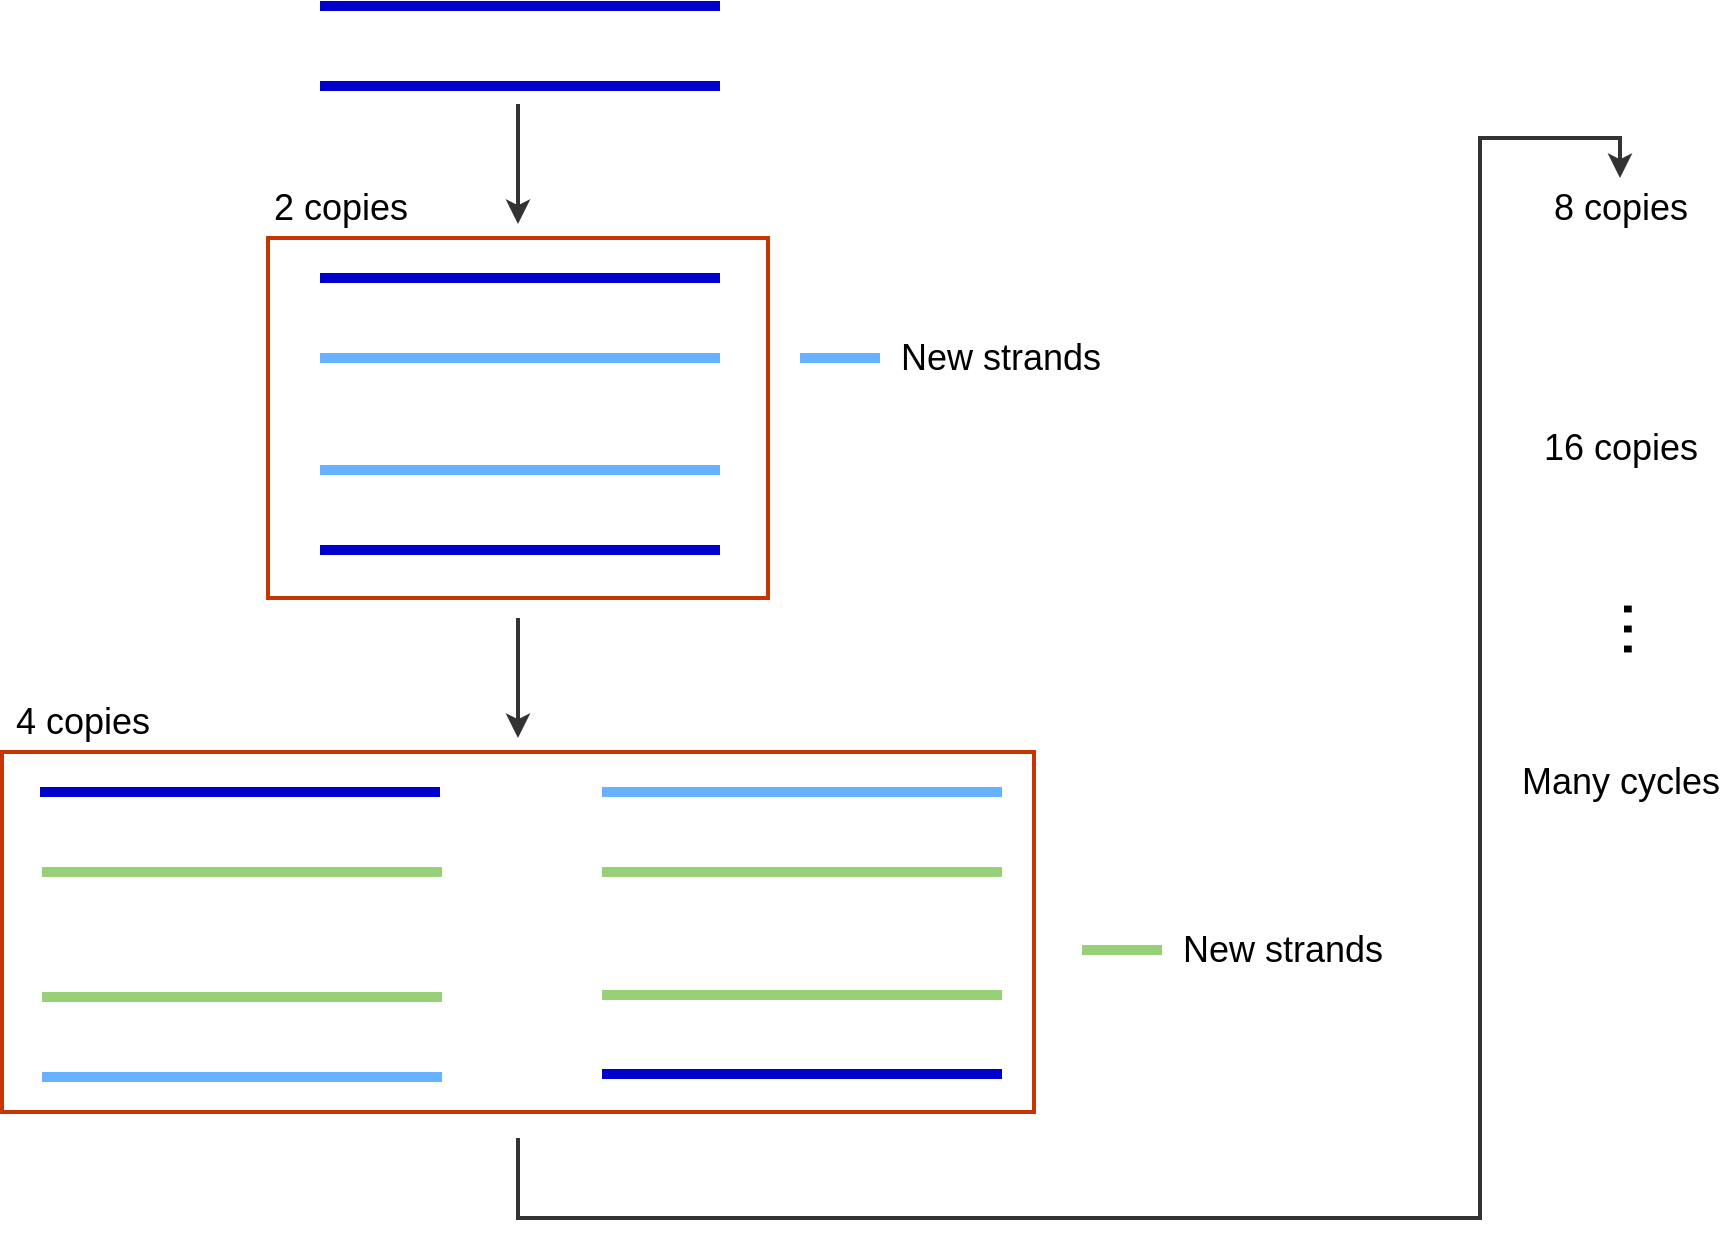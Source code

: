 <mxfile version="19.0.0" type="github">
  <diagram id="Y0OI4d2qTV6Y2nPtw35C" name="Page-1">
    <mxGraphModel dx="1738" dy="947" grid="1" gridSize="10" guides="1" tooltips="1" connect="1" arrows="1" fold="1" page="1" pageScale="1" pageWidth="827" pageHeight="1169" math="0" shadow="0">
      <root>
        <mxCell id="0" />
        <mxCell id="1" parent="0" />
        <mxCell id="gdyWh-qwNyWKZYFmByXy-1" value="" style="endArrow=none;html=1;rounded=0;strokeWidth=5;fillColor=#b0e3e6;strokeColor=#0000CC;" edge="1" parent="1">
          <mxGeometry width="50" height="50" relative="1" as="geometry">
            <mxPoint x="240" y="64" as="sourcePoint" />
            <mxPoint x="440" y="64" as="targetPoint" />
          </mxGeometry>
        </mxCell>
        <mxCell id="gdyWh-qwNyWKZYFmByXy-2" value="" style="endArrow=none;html=1;rounded=0;strokeWidth=5;strokeColor=#0000CC;" edge="1" parent="1">
          <mxGeometry width="50" height="50" relative="1" as="geometry">
            <mxPoint x="240" y="104" as="sourcePoint" />
            <mxPoint x="440" y="104" as="targetPoint" />
          </mxGeometry>
        </mxCell>
        <mxCell id="gdyWh-qwNyWKZYFmByXy-3" value="" style="endArrow=none;html=1;rounded=0;strokeWidth=5;fillColor=#dae8fc;strokeColor=#0000CC;" edge="1" parent="1">
          <mxGeometry width="50" height="50" relative="1" as="geometry">
            <mxPoint x="240" y="200" as="sourcePoint" />
            <mxPoint x="440" y="200" as="targetPoint" />
          </mxGeometry>
        </mxCell>
        <mxCell id="gdyWh-qwNyWKZYFmByXy-4" value="" style="endArrow=none;html=1;rounded=0;strokeWidth=5;strokeColor=#0000CC;" edge="1" parent="1">
          <mxGeometry width="50" height="50" relative="1" as="geometry">
            <mxPoint x="240" y="336" as="sourcePoint" />
            <mxPoint x="440" y="336" as="targetPoint" />
          </mxGeometry>
        </mxCell>
        <mxCell id="gdyWh-qwNyWKZYFmByXy-5" value="" style="endArrow=none;html=1;rounded=0;strokeWidth=5;fillColor=#e3c800;strokeColor=#66B2FF;" edge="1" parent="1">
          <mxGeometry width="50" height="50" relative="1" as="geometry">
            <mxPoint x="240" y="240" as="sourcePoint" />
            <mxPoint x="440" y="240" as="targetPoint" />
          </mxGeometry>
        </mxCell>
        <mxCell id="gdyWh-qwNyWKZYFmByXy-6" value="" style="endArrow=none;html=1;rounded=0;strokeWidth=5;strokeColor=#66B2FF;" edge="1" parent="1">
          <mxGeometry width="50" height="50" relative="1" as="geometry">
            <mxPoint x="240" y="296" as="sourcePoint" />
            <mxPoint x="440" y="296" as="targetPoint" />
          </mxGeometry>
        </mxCell>
        <mxCell id="gdyWh-qwNyWKZYFmByXy-7" value="" style="endArrow=none;html=1;rounded=0;strokeWidth=5;fillColor=#e3c800;strokeColor=#66B2FF;" edge="1" parent="1">
          <mxGeometry width="50" height="50" relative="1" as="geometry">
            <mxPoint x="480" y="240" as="sourcePoint" />
            <mxPoint x="520" y="240" as="targetPoint" />
          </mxGeometry>
        </mxCell>
        <mxCell id="gdyWh-qwNyWKZYFmByXy-8" value="&lt;font style=&quot;font-size: 18px;&quot;&gt;New strands&lt;/font&gt;" style="text;html=1;align=center;verticalAlign=middle;resizable=0;points=[];autosize=1;strokeColor=none;fillColor=none;" vertex="1" parent="1">
          <mxGeometry x="520" y="230" width="120" height="20" as="geometry" />
        </mxCell>
        <mxCell id="gdyWh-qwNyWKZYFmByXy-25" style="edgeStyle=orthogonalEdgeStyle;rounded=0;orthogonalLoop=1;jettySize=auto;html=1;fontSize=18;strokeColor=#333333;strokeWidth=2;" edge="1" parent="1">
          <mxGeometry relative="1" as="geometry">
            <mxPoint x="339" y="370" as="sourcePoint" />
            <mxPoint x="339" y="430" as="targetPoint" />
          </mxGeometry>
        </mxCell>
        <mxCell id="gdyWh-qwNyWKZYFmByXy-9" value="" style="rounded=0;whiteSpace=wrap;html=1;fontSize=18;fillColor=none;fontColor=#000000;strokeColor=#C73500;strokeWidth=2;" vertex="1" parent="1">
          <mxGeometry x="214" y="180" width="250" height="180" as="geometry" />
        </mxCell>
        <mxCell id="gdyWh-qwNyWKZYFmByXy-10" value="&lt;font style=&quot;font-size: 18px;&quot;&gt;2 copies&lt;/font&gt;" style="text;html=1;align=center;verticalAlign=middle;resizable=0;points=[];autosize=1;strokeColor=none;fillColor=none;fontSize=18;" vertex="1" parent="1">
          <mxGeometry x="210" y="150" width="80" height="30" as="geometry" />
        </mxCell>
        <mxCell id="gdyWh-qwNyWKZYFmByXy-11" value="" style="endArrow=none;html=1;rounded=0;strokeWidth=5;fillColor=#dae8fc;strokeColor=#0000CC;" edge="1" parent="1">
          <mxGeometry width="50" height="50" relative="1" as="geometry">
            <mxPoint x="100" y="457" as="sourcePoint" />
            <mxPoint x="300" y="457" as="targetPoint" />
          </mxGeometry>
        </mxCell>
        <mxCell id="gdyWh-qwNyWKZYFmByXy-12" value="" style="endArrow=none;html=1;rounded=0;strokeWidth=5;strokeColor=#0000CC;" edge="1" parent="1">
          <mxGeometry width="50" height="50" relative="1" as="geometry">
            <mxPoint x="381" y="598" as="sourcePoint" />
            <mxPoint x="581" y="598" as="targetPoint" />
          </mxGeometry>
        </mxCell>
        <mxCell id="gdyWh-qwNyWKZYFmByXy-13" value="" style="endArrow=none;html=1;rounded=0;strokeWidth=5;fillColor=#e3c800;strokeColor=#66B2FF;" edge="1" parent="1">
          <mxGeometry width="50" height="50" relative="1" as="geometry">
            <mxPoint x="101" y="599.5" as="sourcePoint" />
            <mxPoint x="301" y="599.5" as="targetPoint" />
          </mxGeometry>
        </mxCell>
        <mxCell id="gdyWh-qwNyWKZYFmByXy-14" value="" style="endArrow=none;html=1;rounded=0;strokeWidth=5;strokeColor=#66B2FF;" edge="1" parent="1">
          <mxGeometry width="50" height="50" relative="1" as="geometry">
            <mxPoint x="381" y="457" as="sourcePoint" />
            <mxPoint x="581" y="457" as="targetPoint" />
          </mxGeometry>
        </mxCell>
        <mxCell id="gdyWh-qwNyWKZYFmByXy-15" value="" style="endArrow=none;html=1;rounded=0;strokeWidth=5;fillColor=#e3c800;strokeColor=#97D077;" edge="1" parent="1">
          <mxGeometry width="50" height="50" relative="1" as="geometry">
            <mxPoint x="621" y="536" as="sourcePoint" />
            <mxPoint x="661" y="536" as="targetPoint" />
          </mxGeometry>
        </mxCell>
        <mxCell id="gdyWh-qwNyWKZYFmByXy-16" value="&lt;font style=&quot;font-size: 18px;&quot;&gt;New strands&lt;/font&gt;" style="text;html=1;align=center;verticalAlign=middle;resizable=0;points=[];autosize=1;strokeColor=none;fillColor=none;" vertex="1" parent="1">
          <mxGeometry x="661" y="526" width="120" height="20" as="geometry" />
        </mxCell>
        <mxCell id="gdyWh-qwNyWKZYFmByXy-30" style="edgeStyle=orthogonalEdgeStyle;rounded=0;orthogonalLoop=1;jettySize=auto;html=1;fontSize=36;strokeColor=#333333;strokeWidth=2;" edge="1" parent="1" target="gdyWh-qwNyWKZYFmByXy-27">
          <mxGeometry relative="1" as="geometry">
            <mxPoint x="339" y="630" as="sourcePoint" />
            <Array as="points">
              <mxPoint x="339" y="670" />
              <mxPoint x="820" y="670" />
              <mxPoint x="820" y="130" />
              <mxPoint x="890" y="130" />
            </Array>
          </mxGeometry>
        </mxCell>
        <mxCell id="gdyWh-qwNyWKZYFmByXy-17" value="" style="rounded=0;whiteSpace=wrap;html=1;fontSize=18;fillColor=none;fontColor=#000000;strokeColor=#C73500;strokeWidth=2;" vertex="1" parent="1">
          <mxGeometry x="81" y="437" width="516" height="180" as="geometry" />
        </mxCell>
        <mxCell id="gdyWh-qwNyWKZYFmByXy-18" value="&lt;font style=&quot;font-size: 18px;&quot;&gt;4 copies&lt;/font&gt;" style="text;html=1;align=center;verticalAlign=middle;resizable=0;points=[];autosize=1;strokeColor=none;fillColor=none;fontSize=18;" vertex="1" parent="1">
          <mxGeometry x="81" y="407" width="80" height="30" as="geometry" />
        </mxCell>
        <mxCell id="gdyWh-qwNyWKZYFmByXy-19" value="" style="endArrow=none;html=1;rounded=0;strokeWidth=5;fillColor=#b0e3e6;strokeColor=#97D077;" edge="1" parent="1">
          <mxGeometry width="50" height="50" relative="1" as="geometry">
            <mxPoint x="101" y="497" as="sourcePoint" />
            <mxPoint x="301" y="497" as="targetPoint" />
          </mxGeometry>
        </mxCell>
        <mxCell id="gdyWh-qwNyWKZYFmByXy-20" value="" style="endArrow=none;html=1;rounded=0;strokeWidth=5;strokeColor=#97D077;" edge="1" parent="1">
          <mxGeometry width="50" height="50" relative="1" as="geometry">
            <mxPoint x="101" y="559.5" as="sourcePoint" />
            <mxPoint x="301" y="559.5" as="targetPoint" />
          </mxGeometry>
        </mxCell>
        <mxCell id="gdyWh-qwNyWKZYFmByXy-21" value="" style="endArrow=none;html=1;rounded=0;strokeWidth=5;fillColor=#b0e3e6;strokeColor=#97D077;" edge="1" parent="1">
          <mxGeometry width="50" height="50" relative="1" as="geometry">
            <mxPoint x="381" y="497" as="sourcePoint" />
            <mxPoint x="581" y="497" as="targetPoint" />
          </mxGeometry>
        </mxCell>
        <mxCell id="gdyWh-qwNyWKZYFmByXy-22" value="" style="endArrow=none;html=1;rounded=0;strokeWidth=5;strokeColor=#97D077;" edge="1" parent="1">
          <mxGeometry width="50" height="50" relative="1" as="geometry">
            <mxPoint x="381" y="558.5" as="sourcePoint" />
            <mxPoint x="581" y="558.5" as="targetPoint" />
          </mxGeometry>
        </mxCell>
        <mxCell id="gdyWh-qwNyWKZYFmByXy-26" style="edgeStyle=orthogonalEdgeStyle;rounded=0;orthogonalLoop=1;jettySize=auto;html=1;exitX=0.5;exitY=1;exitDx=0;exitDy=0;entryX=0.5;entryY=0;entryDx=0;entryDy=0;fontSize=18;strokeColor=#333333;strokeWidth=2;" edge="1" parent="1">
          <mxGeometry relative="1" as="geometry">
            <mxPoint x="339" y="113" as="sourcePoint" />
            <mxPoint x="339" y="173" as="targetPoint" />
          </mxGeometry>
        </mxCell>
        <mxCell id="gdyWh-qwNyWKZYFmByXy-27" value="&lt;font style=&quot;font-size: 18px;&quot;&gt;8 copies&lt;/font&gt;" style="text;html=1;align=center;verticalAlign=middle;resizable=0;points=[];autosize=1;strokeColor=none;fillColor=none;fontSize=18;" vertex="1" parent="1">
          <mxGeometry x="850" y="150" width="80" height="30" as="geometry" />
        </mxCell>
        <mxCell id="gdyWh-qwNyWKZYFmByXy-28" value="&lt;font style=&quot;font-size: 18px;&quot;&gt;16 copies&lt;/font&gt;" style="text;html=1;align=center;verticalAlign=middle;resizable=0;points=[];autosize=1;strokeColor=none;fillColor=none;fontSize=18;" vertex="1" parent="1">
          <mxGeometry x="845" y="270" width="90" height="30" as="geometry" />
        </mxCell>
        <mxCell id="gdyWh-qwNyWKZYFmByXy-29" value="&lt;font style=&quot;font-size: 36px;&quot;&gt;...&lt;/font&gt;" style="text;html=1;align=center;verticalAlign=middle;resizable=0;points=[];autosize=1;strokeColor=none;fillColor=none;fontSize=18;rotation=90;" vertex="1" parent="1">
          <mxGeometry x="880" y="360" width="50" height="30" as="geometry" />
        </mxCell>
        <mxCell id="gdyWh-qwNyWKZYFmByXy-33" value="&lt;font style=&quot;font-size: 18px;&quot;&gt;Many cycles&lt;/font&gt;" style="text;html=1;align=center;verticalAlign=middle;resizable=0;points=[];autosize=1;strokeColor=none;fillColor=none;fontSize=18;" vertex="1" parent="1">
          <mxGeometry x="835" y="437" width="110" height="30" as="geometry" />
        </mxCell>
      </root>
    </mxGraphModel>
  </diagram>
</mxfile>
